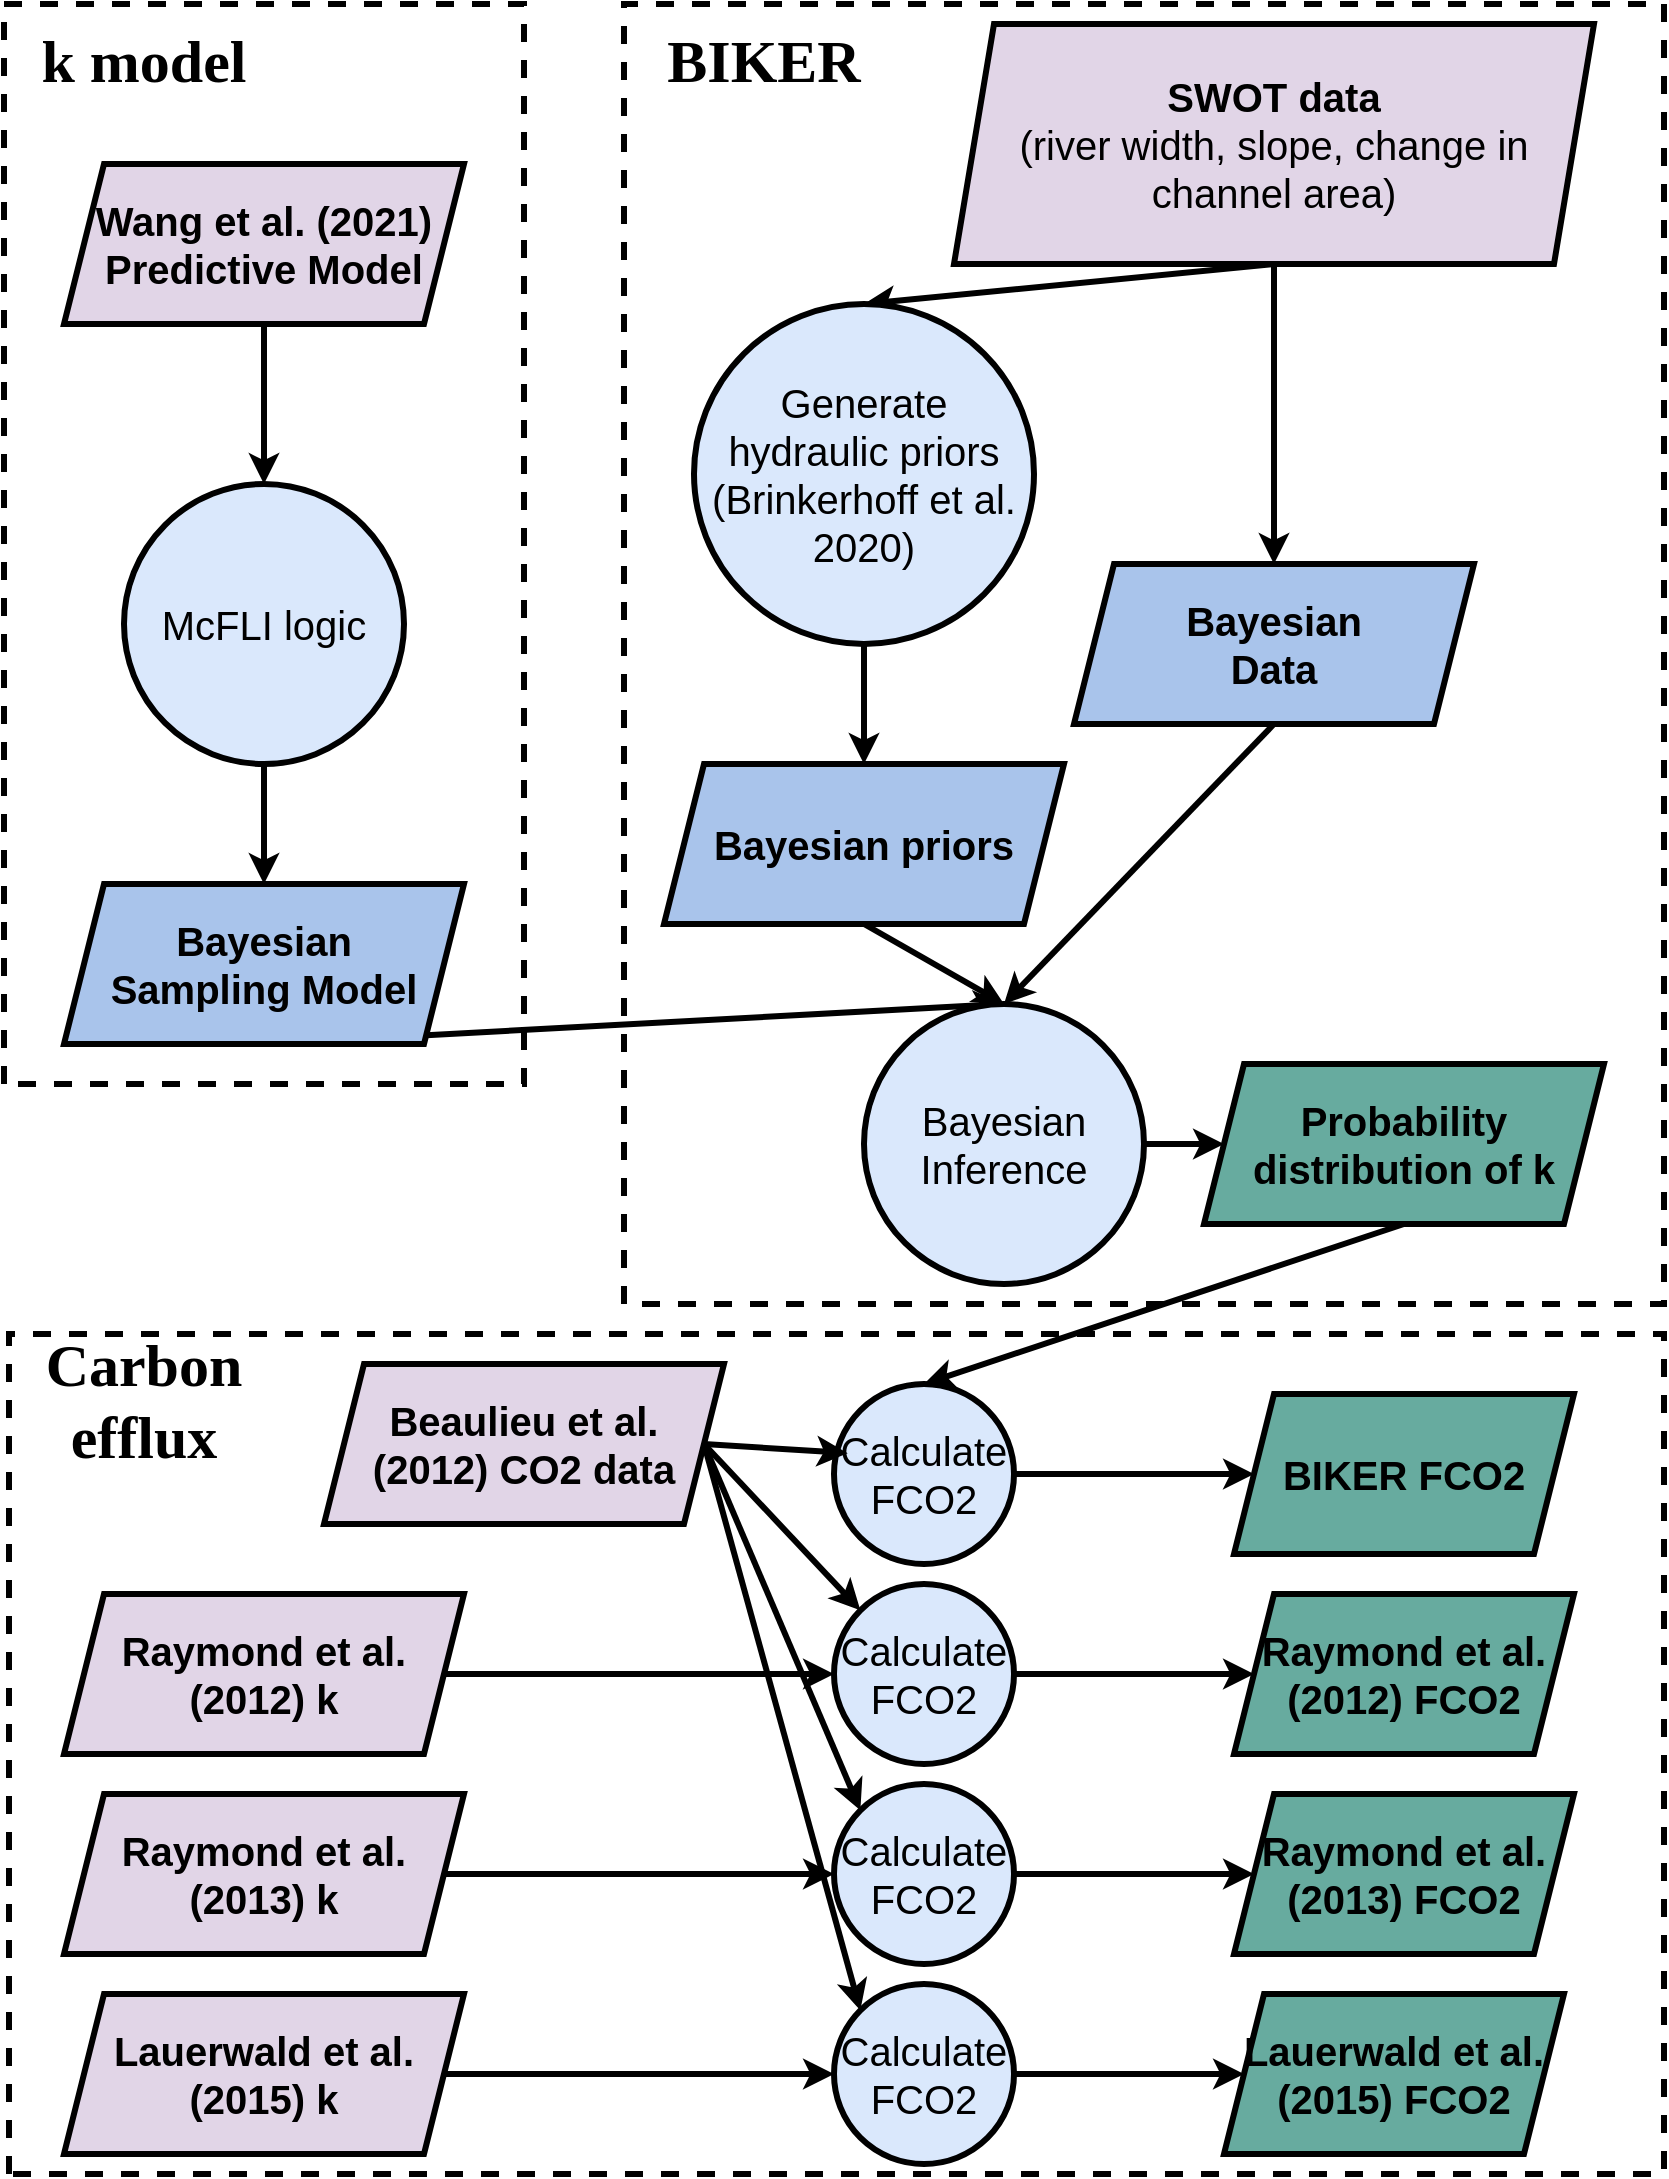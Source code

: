 <mxfile version="14.5.1" type="device"><diagram id="yjx2vG4UMqw4aDSQRfrB" name="Page-1"><mxGraphModel dx="2031" dy="1174" grid="1" gridSize="10" guides="1" tooltips="1" connect="1" arrows="1" fold="1" page="1" pageScale="1" pageWidth="850" pageHeight="1100" math="0" shadow="0"><root><mxCell id="0"/><mxCell id="1" parent="0"/><mxCell id="036IViJtCn8Yxeg-f-Dk-49" value="" style="rounded=0;whiteSpace=wrap;html=1;strokeColor=#000000;strokeWidth=3;fillColor=none;dashed=1;rotation=-90;" vertex="1" parent="1"><mxGeometry x="216.25" y="471.25" width="420" height="827.5" as="geometry"/></mxCell><mxCell id="036IViJtCn8Yxeg-f-Dk-24" value="" style="rounded=0;whiteSpace=wrap;html=1;strokeColor=#000000;strokeWidth=3;fillColor=none;dashed=1;rotation=-90;" vertex="1" parent="1"><mxGeometry x="-130" y="150" width="540" height="260" as="geometry"/></mxCell><mxCell id="036IViJtCn8Yxeg-f-Dk-23" value="" style="rounded=0;whiteSpace=wrap;html=1;strokeColor=#000000;strokeWidth=3;fillColor=none;dashed=1;rotation=-90;" vertex="1" parent="1"><mxGeometry x="255" y="75" width="650" height="520" as="geometry"/></mxCell><mxCell id="036IViJtCn8Yxeg-f-Dk-8" style="rounded=0;orthogonalLoop=1;jettySize=auto;html=1;exitX=0.5;exitY=1;exitDx=0;exitDy=0;entryX=0.5;entryY=0;entryDx=0;entryDy=0;strokeWidth=3;" edge="1" parent="1" source="036IViJtCn8Yxeg-f-Dk-1" target="036IViJtCn8Yxeg-f-Dk-4"><mxGeometry relative="1" as="geometry"/></mxCell><mxCell id="036IViJtCn8Yxeg-f-Dk-1" value="&lt;font style=&quot;font-size: 20px&quot;&gt;&lt;b&gt;Wang et al. (2021)&lt;br&gt;Predictive Model&lt;/b&gt;&lt;/font&gt;" style="shape=parallelogram;perimeter=parallelogramPerimeter;whiteSpace=wrap;html=1;fixedSize=1;fillColor=#e1d5e7;strokeWidth=3;" vertex="1" parent="1"><mxGeometry x="40" y="90" width="200" height="80" as="geometry"/></mxCell><mxCell id="036IViJtCn8Yxeg-f-Dk-18" style="edgeStyle=none;rounded=0;orthogonalLoop=1;jettySize=auto;html=1;exitX=0.5;exitY=1;exitDx=0;exitDy=0;entryX=0.5;entryY=0;entryDx=0;entryDy=0;strokeWidth=3;" edge="1" parent="1" source="036IViJtCn8Yxeg-f-Dk-3" target="036IViJtCn8Yxeg-f-Dk-14"><mxGeometry relative="1" as="geometry"/></mxCell><mxCell id="036IViJtCn8Yxeg-f-Dk-3" value="&lt;font style=&quot;font-size: 20px&quot;&gt;&lt;b&gt;Bayesian&lt;br&gt;Sampling Model&lt;/b&gt;&lt;/font&gt;" style="shape=parallelogram;perimeter=parallelogramPerimeter;whiteSpace=wrap;html=1;fixedSize=1;strokeWidth=3;fillColor=#A9C4EB;" vertex="1" parent="1"><mxGeometry x="40" y="450" width="200" height="80" as="geometry"/></mxCell><mxCell id="036IViJtCn8Yxeg-f-Dk-9" style="edgeStyle=none;rounded=0;orthogonalLoop=1;jettySize=auto;html=1;exitX=0.5;exitY=1;exitDx=0;exitDy=0;entryX=0.5;entryY=0;entryDx=0;entryDy=0;strokeWidth=3;" edge="1" parent="1" source="036IViJtCn8Yxeg-f-Dk-4" target="036IViJtCn8Yxeg-f-Dk-3"><mxGeometry relative="1" as="geometry"/></mxCell><mxCell id="036IViJtCn8Yxeg-f-Dk-4" value="&lt;font style=&quot;font-size: 20px&quot;&gt;McFLI logic&lt;/font&gt;" style="ellipse;whiteSpace=wrap;html=1;aspect=fixed;strokeWidth=3;fillColor=#dae8fc;" vertex="1" parent="1"><mxGeometry x="70" y="250" width="140" height="140" as="geometry"/></mxCell><mxCell id="036IViJtCn8Yxeg-f-Dk-10" style="edgeStyle=none;rounded=0;orthogonalLoop=1;jettySize=auto;html=1;exitX=0.5;exitY=1;exitDx=0;exitDy=0;entryX=0.5;entryY=0;entryDx=0;entryDy=0;strokeWidth=3;" edge="1" parent="1" source="036IViJtCn8Yxeg-f-Dk-5" target="036IViJtCn8Yxeg-f-Dk-6"><mxGeometry relative="1" as="geometry"/></mxCell><mxCell id="036IViJtCn8Yxeg-f-Dk-11" style="edgeStyle=none;rounded=0;orthogonalLoop=1;jettySize=auto;html=1;exitX=0.5;exitY=1;exitDx=0;exitDy=0;entryX=0.5;entryY=0;entryDx=0;entryDy=0;strokeWidth=3;" edge="1" parent="1" source="036IViJtCn8Yxeg-f-Dk-5" target="036IViJtCn8Yxeg-f-Dk-7"><mxGeometry relative="1" as="geometry"/></mxCell><mxCell id="036IViJtCn8Yxeg-f-Dk-5" value="&lt;span style=&quot;font-size: 20px&quot;&gt;&lt;b&gt;SWOT data&lt;br&gt;&lt;/b&gt;&lt;/span&gt;&lt;font style=&quot;font-size: 20px&quot;&gt;(river width, slope, change in channel area)&lt;/font&gt;" style="shape=parallelogram;perimeter=parallelogramPerimeter;whiteSpace=wrap;html=1;fixedSize=1;fillColor=#e1d5e7;strokeWidth=3;" vertex="1" parent="1"><mxGeometry x="485" y="20" width="320" height="120" as="geometry"/></mxCell><mxCell id="036IViJtCn8Yxeg-f-Dk-13" style="edgeStyle=none;rounded=0;orthogonalLoop=1;jettySize=auto;html=1;exitX=0.5;exitY=1;exitDx=0;exitDy=0;entryX=0.5;entryY=0;entryDx=0;entryDy=0;strokeWidth=3;" edge="1" parent="1" source="036IViJtCn8Yxeg-f-Dk-6" target="036IViJtCn8Yxeg-f-Dk-12"><mxGeometry relative="1" as="geometry"/></mxCell><mxCell id="036IViJtCn8Yxeg-f-Dk-6" value="&lt;font style=&quot;font-size: 20px&quot;&gt;Generate hydraulic priors (Brinkerhoff et al. 2020)&lt;/font&gt;" style="ellipse;whiteSpace=wrap;html=1;aspect=fixed;strokeWidth=3;fillColor=#dae8fc;" vertex="1" parent="1"><mxGeometry x="355" y="160" width="170" height="170" as="geometry"/></mxCell><mxCell id="036IViJtCn8Yxeg-f-Dk-15" style="edgeStyle=none;rounded=0;orthogonalLoop=1;jettySize=auto;html=1;exitX=0.5;exitY=1;exitDx=0;exitDy=0;entryX=0.5;entryY=0;entryDx=0;entryDy=0;strokeWidth=3;" edge="1" parent="1" source="036IViJtCn8Yxeg-f-Dk-7" target="036IViJtCn8Yxeg-f-Dk-14"><mxGeometry relative="1" as="geometry"/></mxCell><mxCell id="036IViJtCn8Yxeg-f-Dk-7" value="&lt;font style=&quot;font-size: 20px&quot;&gt;&lt;b&gt;Bayesian&lt;br&gt;Data&lt;/b&gt;&lt;/font&gt;" style="shape=parallelogram;perimeter=parallelogramPerimeter;whiteSpace=wrap;html=1;fixedSize=1;strokeWidth=3;fillColor=#A9C4EB;" vertex="1" parent="1"><mxGeometry x="545" y="290" width="200" height="80" as="geometry"/></mxCell><mxCell id="036IViJtCn8Yxeg-f-Dk-17" style="edgeStyle=none;rounded=0;orthogonalLoop=1;jettySize=auto;html=1;exitX=0.5;exitY=1;exitDx=0;exitDy=0;entryX=0.5;entryY=0;entryDx=0;entryDy=0;strokeWidth=3;" edge="1" parent="1" source="036IViJtCn8Yxeg-f-Dk-12" target="036IViJtCn8Yxeg-f-Dk-14"><mxGeometry relative="1" as="geometry"/></mxCell><mxCell id="036IViJtCn8Yxeg-f-Dk-12" value="&lt;span style=&quot;font-size: 20px&quot;&gt;&lt;b&gt;Bayesian priors&lt;/b&gt;&lt;/span&gt;" style="shape=parallelogram;perimeter=parallelogramPerimeter;whiteSpace=wrap;html=1;fixedSize=1;strokeWidth=3;fillColor=#A9C4EB;" vertex="1" parent="1"><mxGeometry x="340" y="390" width="200" height="80" as="geometry"/></mxCell><mxCell id="036IViJtCn8Yxeg-f-Dk-20" style="edgeStyle=none;rounded=0;orthogonalLoop=1;jettySize=auto;html=1;exitX=1;exitY=0.5;exitDx=0;exitDy=0;entryX=0;entryY=0.5;entryDx=0;entryDy=0;strokeWidth=3;" edge="1" parent="1" source="036IViJtCn8Yxeg-f-Dk-14" target="036IViJtCn8Yxeg-f-Dk-19"><mxGeometry relative="1" as="geometry"/></mxCell><mxCell id="036IViJtCn8Yxeg-f-Dk-14" value="&lt;font style=&quot;font-size: 20px&quot;&gt;Bayesian Inference&lt;/font&gt;" style="ellipse;whiteSpace=wrap;html=1;aspect=fixed;strokeWidth=3;fillColor=#dae8fc;" vertex="1" parent="1"><mxGeometry x="440" y="510" width="140" height="140" as="geometry"/></mxCell><mxCell id="036IViJtCn8Yxeg-f-Dk-50" style="edgeStyle=none;rounded=0;orthogonalLoop=1;jettySize=auto;html=1;exitX=0.5;exitY=1;exitDx=0;exitDy=0;entryX=0.5;entryY=0;entryDx=0;entryDy=0;strokeWidth=3;" edge="1" parent="1" source="036IViJtCn8Yxeg-f-Dk-19" target="036IViJtCn8Yxeg-f-Dk-25"><mxGeometry relative="1" as="geometry"/></mxCell><mxCell id="036IViJtCn8Yxeg-f-Dk-19" value="&lt;span style=&quot;font-size: 20px&quot;&gt;&lt;b&gt;Probability distribution of k&lt;/b&gt;&lt;/span&gt;" style="shape=parallelogram;perimeter=parallelogramPerimeter;whiteSpace=wrap;html=1;fixedSize=1;strokeWidth=3;fillColor=#67AB9F;" vertex="1" parent="1"><mxGeometry x="610" y="540" width="200" height="80" as="geometry"/></mxCell><mxCell id="036IViJtCn8Yxeg-f-Dk-37" style="edgeStyle=none;rounded=0;orthogonalLoop=1;jettySize=auto;html=1;exitX=1;exitY=0.5;exitDx=0;exitDy=0;entryX=0;entryY=0.5;entryDx=0;entryDy=0;strokeWidth=3;" edge="1" parent="1" source="036IViJtCn8Yxeg-f-Dk-25" target="036IViJtCn8Yxeg-f-Dk-30"><mxGeometry relative="1" as="geometry"/></mxCell><mxCell id="036IViJtCn8Yxeg-f-Dk-25" value="&lt;font style=&quot;font-size: 20px&quot;&gt;Calculate FCO2&lt;/font&gt;" style="ellipse;whiteSpace=wrap;html=1;aspect=fixed;strokeWidth=3;fillColor=#dae8fc;" vertex="1" parent="1"><mxGeometry x="425" y="700" width="90" height="90" as="geometry"/></mxCell><mxCell id="036IViJtCn8Yxeg-f-Dk-36" style="edgeStyle=none;rounded=0;orthogonalLoop=1;jettySize=auto;html=1;exitX=1;exitY=0.5;exitDx=0;exitDy=0;entryX=0;entryY=0.5;entryDx=0;entryDy=0;strokeWidth=3;" edge="1" parent="1" source="036IViJtCn8Yxeg-f-Dk-26" target="036IViJtCn8Yxeg-f-Dk-31"><mxGeometry relative="1" as="geometry"/></mxCell><mxCell id="036IViJtCn8Yxeg-f-Dk-26" value="&lt;font style=&quot;font-size: 20px&quot;&gt;Calculate FCO2&lt;/font&gt;" style="ellipse;whiteSpace=wrap;html=1;aspect=fixed;strokeWidth=3;fillColor=#dae8fc;" vertex="1" parent="1"><mxGeometry x="425" y="800" width="90" height="90" as="geometry"/></mxCell><mxCell id="036IViJtCn8Yxeg-f-Dk-34" style="edgeStyle=none;rounded=0;orthogonalLoop=1;jettySize=auto;html=1;exitX=1;exitY=0.5;exitDx=0;exitDy=0;entryX=0;entryY=0.5;entryDx=0;entryDy=0;strokeWidth=3;" edge="1" parent="1" source="036IViJtCn8Yxeg-f-Dk-27" target="036IViJtCn8Yxeg-f-Dk-33"><mxGeometry relative="1" as="geometry"/></mxCell><mxCell id="036IViJtCn8Yxeg-f-Dk-27" value="&lt;font style=&quot;font-size: 20px&quot;&gt;Calculate FCO2&lt;/font&gt;" style="ellipse;whiteSpace=wrap;html=1;aspect=fixed;strokeWidth=3;fillColor=#dae8fc;" vertex="1" parent="1"><mxGeometry x="425" y="1000" width="90" height="90" as="geometry"/></mxCell><mxCell id="036IViJtCn8Yxeg-f-Dk-35" style="edgeStyle=none;rounded=0;orthogonalLoop=1;jettySize=auto;html=1;exitX=1;exitY=0.5;exitDx=0;exitDy=0;entryX=0;entryY=0.5;entryDx=0;entryDy=0;strokeWidth=3;" edge="1" parent="1" source="036IViJtCn8Yxeg-f-Dk-28" target="036IViJtCn8Yxeg-f-Dk-32"><mxGeometry relative="1" as="geometry"/></mxCell><mxCell id="036IViJtCn8Yxeg-f-Dk-28" value="&lt;font style=&quot;font-size: 20px&quot;&gt;Calculate FCO2&lt;/font&gt;" style="ellipse;whiteSpace=wrap;html=1;aspect=fixed;strokeWidth=3;fillColor=#dae8fc;" vertex="1" parent="1"><mxGeometry x="425" y="900" width="90" height="90" as="geometry"/></mxCell><mxCell id="036IViJtCn8Yxeg-f-Dk-30" value="&lt;span style=&quot;font-size: 20px&quot;&gt;&lt;b&gt;BIKER FCO2&lt;/b&gt;&lt;/span&gt;" style="shape=parallelogram;perimeter=parallelogramPerimeter;whiteSpace=wrap;html=1;fixedSize=1;strokeWidth=3;fillColor=#67AB9F;" vertex="1" parent="1"><mxGeometry x="625" y="705" width="170" height="80" as="geometry"/></mxCell><mxCell id="036IViJtCn8Yxeg-f-Dk-31" value="&lt;span style=&quot;font-size: 20px&quot;&gt;&lt;b&gt;Raymond et al. (2012) FCO2&lt;/b&gt;&lt;/span&gt;" style="shape=parallelogram;perimeter=parallelogramPerimeter;whiteSpace=wrap;html=1;fixedSize=1;strokeWidth=3;fillColor=#67AB9F;" vertex="1" parent="1"><mxGeometry x="625" y="805" width="170" height="80" as="geometry"/></mxCell><mxCell id="036IViJtCn8Yxeg-f-Dk-32" value="&lt;span style=&quot;font-size: 20px&quot;&gt;&lt;b&gt;Raymond et al. (2013) FCO2&lt;/b&gt;&lt;/span&gt;" style="shape=parallelogram;perimeter=parallelogramPerimeter;whiteSpace=wrap;html=1;fixedSize=1;strokeWidth=3;fillColor=#67AB9F;" vertex="1" parent="1"><mxGeometry x="625" y="905" width="170" height="80" as="geometry"/></mxCell><mxCell id="036IViJtCn8Yxeg-f-Dk-33" value="&lt;span style=&quot;font-size: 20px&quot;&gt;&lt;b&gt;Lauerwald et al. (2015) FCO2&lt;/b&gt;&lt;/span&gt;" style="shape=parallelogram;perimeter=parallelogramPerimeter;whiteSpace=wrap;html=1;fixedSize=1;strokeWidth=3;fillColor=#67AB9F;" vertex="1" parent="1"><mxGeometry x="620" y="1005" width="170" height="80" as="geometry"/></mxCell><mxCell id="036IViJtCn8Yxeg-f-Dk-45" style="edgeStyle=none;rounded=0;orthogonalLoop=1;jettySize=auto;html=1;exitX=1;exitY=0.5;exitDx=0;exitDy=0;entryX=0.076;entryY=0.384;entryDx=0;entryDy=0;entryPerimeter=0;strokeWidth=3;" edge="1" parent="1" source="036IViJtCn8Yxeg-f-Dk-38" target="036IViJtCn8Yxeg-f-Dk-25"><mxGeometry relative="1" as="geometry"/></mxCell><mxCell id="036IViJtCn8Yxeg-f-Dk-46" style="edgeStyle=none;rounded=0;orthogonalLoop=1;jettySize=auto;html=1;exitX=1;exitY=0.5;exitDx=0;exitDy=0;entryX=0;entryY=0;entryDx=0;entryDy=0;strokeWidth=3;" edge="1" parent="1" source="036IViJtCn8Yxeg-f-Dk-38" target="036IViJtCn8Yxeg-f-Dk-26"><mxGeometry relative="1" as="geometry"/></mxCell><mxCell id="036IViJtCn8Yxeg-f-Dk-47" style="edgeStyle=none;rounded=0;orthogonalLoop=1;jettySize=auto;html=1;exitX=1;exitY=0.5;exitDx=0;exitDy=0;entryX=0;entryY=0;entryDx=0;entryDy=0;strokeWidth=3;" edge="1" parent="1" source="036IViJtCn8Yxeg-f-Dk-38" target="036IViJtCn8Yxeg-f-Dk-28"><mxGeometry relative="1" as="geometry"/></mxCell><mxCell id="036IViJtCn8Yxeg-f-Dk-48" style="edgeStyle=none;rounded=0;orthogonalLoop=1;jettySize=auto;html=1;exitX=1;exitY=0.5;exitDx=0;exitDy=0;entryX=0;entryY=0;entryDx=0;entryDy=0;strokeWidth=3;" edge="1" parent="1" source="036IViJtCn8Yxeg-f-Dk-38" target="036IViJtCn8Yxeg-f-Dk-27"><mxGeometry relative="1" as="geometry"/></mxCell><mxCell id="036IViJtCn8Yxeg-f-Dk-38" value="&lt;span style=&quot;font-size: 20px&quot;&gt;&lt;b&gt;Beaulieu et al.&lt;br&gt;(2012) CO2 data&lt;/b&gt;&lt;/span&gt;" style="shape=parallelogram;perimeter=parallelogramPerimeter;whiteSpace=wrap;html=1;fixedSize=1;fillColor=#e1d5e7;strokeWidth=3;" vertex="1" parent="1"><mxGeometry x="170" y="690" width="200" height="80" as="geometry"/></mxCell><mxCell id="036IViJtCn8Yxeg-f-Dk-42" style="edgeStyle=none;rounded=0;orthogonalLoop=1;jettySize=auto;html=1;exitX=1;exitY=0.5;exitDx=0;exitDy=0;entryX=0;entryY=0.5;entryDx=0;entryDy=0;strokeWidth=3;" edge="1" parent="1" source="036IViJtCn8Yxeg-f-Dk-39" target="036IViJtCn8Yxeg-f-Dk-26"><mxGeometry relative="1" as="geometry"/></mxCell><mxCell id="036IViJtCn8Yxeg-f-Dk-39" value="&lt;span style=&quot;font-size: 20px&quot;&gt;&lt;b&gt;Raymond et al. (2012) k&lt;/b&gt;&lt;/span&gt;" style="shape=parallelogram;perimeter=parallelogramPerimeter;whiteSpace=wrap;html=1;fixedSize=1;fillColor=#e1d5e7;strokeWidth=3;" vertex="1" parent="1"><mxGeometry x="40" y="805" width="200" height="80" as="geometry"/></mxCell><mxCell id="036IViJtCn8Yxeg-f-Dk-43" style="edgeStyle=none;rounded=0;orthogonalLoop=1;jettySize=auto;html=1;exitX=1;exitY=0.5;exitDx=0;exitDy=0;entryX=0;entryY=0.5;entryDx=0;entryDy=0;strokeWidth=3;" edge="1" parent="1" source="036IViJtCn8Yxeg-f-Dk-40" target="036IViJtCn8Yxeg-f-Dk-28"><mxGeometry relative="1" as="geometry"/></mxCell><mxCell id="036IViJtCn8Yxeg-f-Dk-40" value="&lt;span style=&quot;font-size: 20px&quot;&gt;&lt;b&gt;Raymond et al. (2013) k&lt;/b&gt;&lt;/span&gt;" style="shape=parallelogram;perimeter=parallelogramPerimeter;whiteSpace=wrap;html=1;fixedSize=1;fillColor=#e1d5e7;strokeWidth=3;" vertex="1" parent="1"><mxGeometry x="40" y="905" width="200" height="80" as="geometry"/></mxCell><mxCell id="036IViJtCn8Yxeg-f-Dk-44" style="edgeStyle=none;rounded=0;orthogonalLoop=1;jettySize=auto;html=1;exitX=1;exitY=0.5;exitDx=0;exitDy=0;entryX=0;entryY=0.5;entryDx=0;entryDy=0;strokeWidth=3;" edge="1" parent="1" source="036IViJtCn8Yxeg-f-Dk-41" target="036IViJtCn8Yxeg-f-Dk-27"><mxGeometry relative="1" as="geometry"/></mxCell><mxCell id="036IViJtCn8Yxeg-f-Dk-41" value="&lt;span style=&quot;font-size: 20px&quot;&gt;&lt;b&gt;Lauerwald et al. (2015) k&lt;/b&gt;&lt;/span&gt;" style="shape=parallelogram;perimeter=parallelogramPerimeter;whiteSpace=wrap;html=1;fixedSize=1;fillColor=#e1d5e7;strokeWidth=3;" vertex="1" parent="1"><mxGeometry x="40" y="1005" width="200" height="80" as="geometry"/></mxCell><mxCell id="036IViJtCn8Yxeg-f-Dk-51" value="&lt;font face=&quot;Tahoma&quot; size=&quot;1&quot;&gt;&lt;b style=&quot;font-size: 30px&quot;&gt;k model&lt;/b&gt;&lt;/font&gt;" style="text;html=1;strokeColor=none;fillColor=none;align=center;verticalAlign=middle;whiteSpace=wrap;rounded=0;dashed=1;" vertex="1" parent="1"><mxGeometry x="10" y="10" width="140" height="55" as="geometry"/></mxCell><mxCell id="036IViJtCn8Yxeg-f-Dk-52" value="&lt;font face=&quot;Tahoma&quot; size=&quot;1&quot;&gt;&lt;b style=&quot;font-size: 30px&quot;&gt;BIKER&lt;/b&gt;&lt;/font&gt;" style="text;html=1;strokeColor=none;fillColor=none;align=center;verticalAlign=middle;whiteSpace=wrap;rounded=0;dashed=1;" vertex="1" parent="1"><mxGeometry x="320" y="10" width="140" height="55" as="geometry"/></mxCell><mxCell id="036IViJtCn8Yxeg-f-Dk-53" value="&lt;font face=&quot;Tahoma&quot; size=&quot;1&quot;&gt;&lt;b style=&quot;font-size: 30px&quot;&gt;Carbon efflux&lt;/b&gt;&lt;/font&gt;" style="text;html=1;strokeColor=none;fillColor=none;align=center;verticalAlign=middle;whiteSpace=wrap;rounded=0;dashed=1;" vertex="1" parent="1"><mxGeometry x="10" y="680" width="140" height="55" as="geometry"/></mxCell></root></mxGraphModel></diagram></mxfile>